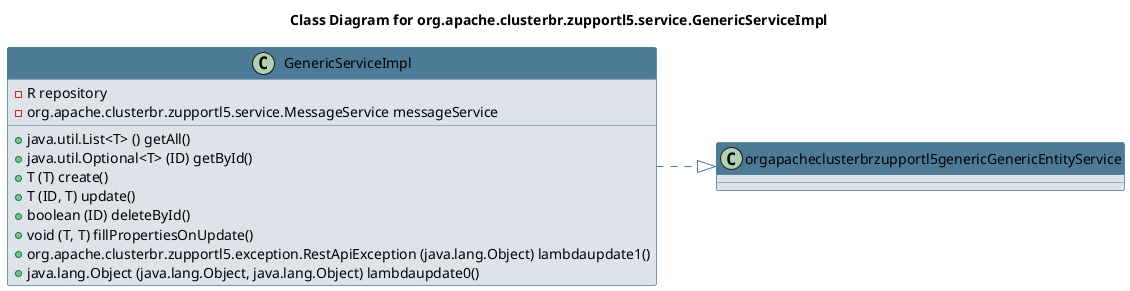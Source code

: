 @startuml 
skinparam class { 
 BackgroundColor #DEE3E9 
 ArrowColor #4D7A97 
 BorderColor #4D7A97 
}
left to right direction 
title Class Diagram for org.apache.clusterbr.zupportl5.service.GenericServiceImpl
skinparam titleBackgroundColor White
skinparam classHeaderBackgroundColor #4D7A97 
skinparam stereotypeCBackgroundColor #F8981D 

class GenericServiceImpl {
 - R repository
 - org.apache.clusterbr.zupportl5.service.MessageService messageService
 + java.util.List<T> () getAll()
 + java.util.Optional<T> (ID) getById()
 + T (T) create()
 + T (ID, T) update()
 + boolean (ID) deleteById()
 + void (T, T) fillPropertiesOnUpdate()
 + org.apache.clusterbr.zupportl5.exception.RestApiException (java.lang.Object) lambdaupdate1()
 + java.lang.Object (java.lang.Object, java.lang.Object) lambdaupdate0()
}
GenericServiceImpl ..|> orgapacheclusterbrzupportl5genericGenericEntityService
@enduml